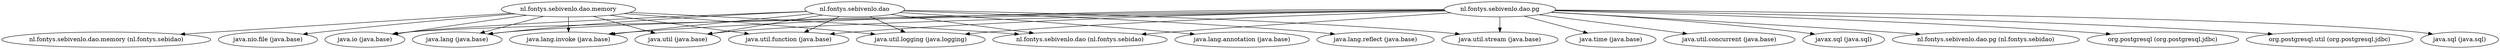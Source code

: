 digraph "nl.fontys.sebidao" {
    // Path: /home/hom/sebi/sebidao/sebidao/target/sebidao-0.9.0-SNAPSHOT.jar
   "nl.fontys.sebivenlo.dao"                          -> "java.io (java.base)";
   "nl.fontys.sebivenlo.dao"                          -> "java.lang (java.base)";
   "nl.fontys.sebivenlo.dao"                          -> "java.lang.annotation (java.base)";
   "nl.fontys.sebivenlo.dao"                          -> "java.lang.invoke (java.base)";
   "nl.fontys.sebivenlo.dao"                          -> "java.lang.reflect (java.base)";
   "nl.fontys.sebivenlo.dao"                          -> "java.util (java.base)";
   "nl.fontys.sebivenlo.dao"                          -> "java.util.function (java.base)";
   "nl.fontys.sebivenlo.dao"                          -> "java.util.logging (java.logging)";
   "nl.fontys.sebivenlo.dao"                          -> "java.util.stream (java.base)";
   "nl.fontys.sebivenlo.dao"                          -> "nl.fontys.sebivenlo.dao (nl.fontys.sebidao)";
   "nl.fontys.sebivenlo.dao.memory"                   -> "java.io (java.base)";
   "nl.fontys.sebivenlo.dao.memory"                   -> "java.lang (java.base)";
   "nl.fontys.sebivenlo.dao.memory"                   -> "java.lang.invoke (java.base)";
   "nl.fontys.sebivenlo.dao.memory"                   -> "java.nio.file (java.base)";
   "nl.fontys.sebivenlo.dao.memory"                   -> "java.util (java.base)";
   "nl.fontys.sebivenlo.dao.memory"                   -> "java.util.function (java.base)";
   "nl.fontys.sebivenlo.dao.memory"                   -> "java.util.logging (java.logging)";
   "nl.fontys.sebivenlo.dao.memory"                   -> "nl.fontys.sebivenlo.dao (nl.fontys.sebidao)";
   "nl.fontys.sebivenlo.dao.memory"                   -> "nl.fontys.sebivenlo.dao.memory (nl.fontys.sebidao)";
   "nl.fontys.sebivenlo.dao.pg"                       -> "java.io (java.base)";
   "nl.fontys.sebivenlo.dao.pg"                       -> "java.lang (java.base)";
   "nl.fontys.sebivenlo.dao.pg"                       -> "java.lang.invoke (java.base)";
   "nl.fontys.sebivenlo.dao.pg"                       -> "java.sql (java.sql)";
   "nl.fontys.sebivenlo.dao.pg"                       -> "java.time (java.base)";
   "nl.fontys.sebivenlo.dao.pg"                       -> "java.util (java.base)";
   "nl.fontys.sebivenlo.dao.pg"                       -> "java.util.concurrent (java.base)";
   "nl.fontys.sebivenlo.dao.pg"                       -> "java.util.function (java.base)";
   "nl.fontys.sebivenlo.dao.pg"                       -> "java.util.logging (java.logging)";
   "nl.fontys.sebivenlo.dao.pg"                       -> "java.util.stream (java.base)";
   "nl.fontys.sebivenlo.dao.pg"                       -> "javax.sql (java.sql)";
   "nl.fontys.sebivenlo.dao.pg"                       -> "nl.fontys.sebivenlo.dao (nl.fontys.sebidao)";
   "nl.fontys.sebivenlo.dao.pg"                       -> "nl.fontys.sebivenlo.dao.pg (nl.fontys.sebidao)";
   "nl.fontys.sebivenlo.dao.pg"                       -> "org.postgresql (org.postgresql.jdbc)";
   "nl.fontys.sebivenlo.dao.pg"                       -> "org.postgresql.util (org.postgresql.jdbc)";
}
